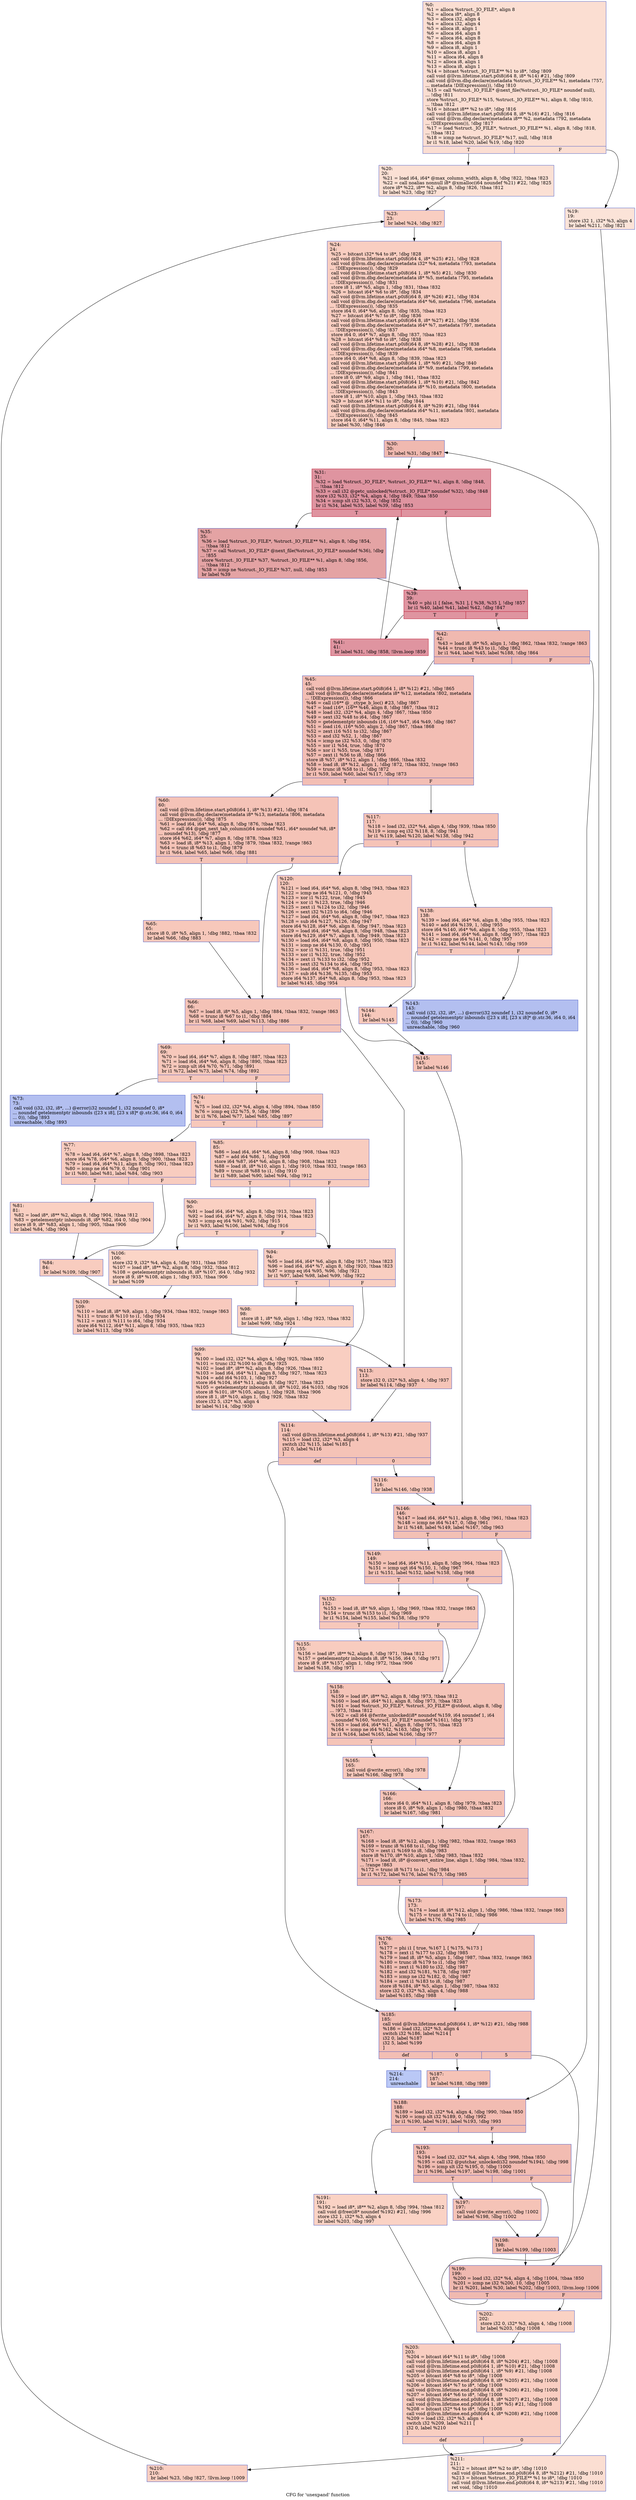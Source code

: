 digraph "CFG for 'unexpand' function" {
	label="CFG for 'unexpand' function";

	Node0x795ed0 [shape=record,color="#3d50c3ff", style=filled, fillcolor="#f7b59970",label="{%0:\l  %1 = alloca %struct._IO_FILE*, align 8\l  %2 = alloca i8*, align 8\l  %3 = alloca i32, align 4\l  %4 = alloca i32, align 4\l  %5 = alloca i8, align 1\l  %6 = alloca i64, align 8\l  %7 = alloca i64, align 8\l  %8 = alloca i64, align 8\l  %9 = alloca i8, align 1\l  %10 = alloca i8, align 1\l  %11 = alloca i64, align 8\l  %12 = alloca i8, align 1\l  %13 = alloca i8, align 1\l  %14 = bitcast %struct._IO_FILE** %1 to i8*, !dbg !809\l  call void @llvm.lifetime.start.p0i8(i64 8, i8* %14) #21, !dbg !809\l  call void @llvm.dbg.declare(metadata %struct._IO_FILE** %1, metadata !757,\l... metadata !DIExpression()), !dbg !810\l  %15 = call %struct._IO_FILE* @next_file(%struct._IO_FILE* noundef null),\l... !dbg !811\l  store %struct._IO_FILE* %15, %struct._IO_FILE** %1, align 8, !dbg !810,\l... !tbaa !812\l  %16 = bitcast i8** %2 to i8*, !dbg !816\l  call void @llvm.lifetime.start.p0i8(i64 8, i8* %16) #21, !dbg !816\l  call void @llvm.dbg.declare(metadata i8** %2, metadata !792, metadata\l... !DIExpression()), !dbg !817\l  %17 = load %struct._IO_FILE*, %struct._IO_FILE** %1, align 8, !dbg !818,\l... !tbaa !812\l  %18 = icmp ne %struct._IO_FILE* %17, null, !dbg !818\l  br i1 %18, label %20, label %19, !dbg !820\l|{<s0>T|<s1>F}}"];
	Node0x795ed0:s0 -> Node0x796260;
	Node0x795ed0:s1 -> Node0x796210;
	Node0x796210 [shape=record,color="#3d50c3ff", style=filled, fillcolor="#f6bfa670",label="{%19:\l19:                                               \l  store i32 1, i32* %3, align 4\l  br label %211, !dbg !821\l}"];
	Node0x796210 -> Node0x7973e0;
	Node0x796260 [shape=record,color="#3d50c3ff", style=filled, fillcolor="#f7b99e70",label="{%20:\l20:                                               \l  %21 = load i64, i64* @max_column_width, align 8, !dbg !822, !tbaa !823\l  %22 = call noalias nonnull i8* @xmalloc(i64 noundef %21) #22, !dbg !825\l  store i8* %22, i8** %2, align 8, !dbg !826, !tbaa !812\l  br label %23, !dbg !827\l}"];
	Node0x796260 -> Node0x7962b0;
	Node0x7962b0 [shape=record,color="#3d50c3ff", style=filled, fillcolor="#f2907270",label="{%23:\l23:                                               \l  br label %24, !dbg !827\l}"];
	Node0x7962b0 -> Node0x796300;
	Node0x796300 [shape=record,color="#3d50c3ff", style=filled, fillcolor="#f2907270",label="{%24:\l24:                                               \l  %25 = bitcast i32* %4 to i8*, !dbg !828\l  call void @llvm.lifetime.start.p0i8(i64 4, i8* %25) #21, !dbg !828\l  call void @llvm.dbg.declare(metadata i32* %4, metadata !793, metadata\l... !DIExpression()), !dbg !829\l  call void @llvm.lifetime.start.p0i8(i64 1, i8* %5) #21, !dbg !830\l  call void @llvm.dbg.declare(metadata i8* %5, metadata !795, metadata\l... !DIExpression()), !dbg !831\l  store i8 1, i8* %5, align 1, !dbg !831, !tbaa !832\l  %26 = bitcast i64* %6 to i8*, !dbg !834\l  call void @llvm.lifetime.start.p0i8(i64 8, i8* %26) #21, !dbg !834\l  call void @llvm.dbg.declare(metadata i64* %6, metadata !796, metadata\l... !DIExpression()), !dbg !835\l  store i64 0, i64* %6, align 8, !dbg !835, !tbaa !823\l  %27 = bitcast i64* %7 to i8*, !dbg !836\l  call void @llvm.lifetime.start.p0i8(i64 8, i8* %27) #21, !dbg !836\l  call void @llvm.dbg.declare(metadata i64* %7, metadata !797, metadata\l... !DIExpression()), !dbg !837\l  store i64 0, i64* %7, align 8, !dbg !837, !tbaa !823\l  %28 = bitcast i64* %8 to i8*, !dbg !838\l  call void @llvm.lifetime.start.p0i8(i64 8, i8* %28) #21, !dbg !838\l  call void @llvm.dbg.declare(metadata i64* %8, metadata !798, metadata\l... !DIExpression()), !dbg !839\l  store i64 0, i64* %8, align 8, !dbg !839, !tbaa !823\l  call void @llvm.lifetime.start.p0i8(i64 1, i8* %9) #21, !dbg !840\l  call void @llvm.dbg.declare(metadata i8* %9, metadata !799, metadata\l... !DIExpression()), !dbg !841\l  store i8 0, i8* %9, align 1, !dbg !841, !tbaa !832\l  call void @llvm.lifetime.start.p0i8(i64 1, i8* %10) #21, !dbg !842\l  call void @llvm.dbg.declare(metadata i8* %10, metadata !800, metadata\l... !DIExpression()), !dbg !843\l  store i8 1, i8* %10, align 1, !dbg !843, !tbaa !832\l  %29 = bitcast i64* %11 to i8*, !dbg !844\l  call void @llvm.lifetime.start.p0i8(i64 8, i8* %29) #21, !dbg !844\l  call void @llvm.dbg.declare(metadata i64* %11, metadata !801, metadata\l... !DIExpression()), !dbg !845\l  store i64 0, i64* %11, align 8, !dbg !845, !tbaa !823\l  br label %30, !dbg !846\l}"];
	Node0x796300 -> Node0x796350;
	Node0x796350 [shape=record,color="#3d50c3ff", style=filled, fillcolor="#de614d70",label="{%30:\l30:                                               \l  br label %31, !dbg !847\l}"];
	Node0x796350 -> Node0x7963a0;
	Node0x7963a0 [shape=record,color="#b70d28ff", style=filled, fillcolor="#b70d2870",label="{%31:\l31:                                               \l  %32 = load %struct._IO_FILE*, %struct._IO_FILE** %1, align 8, !dbg !848,\l... !tbaa !812\l  %33 = call i32 @getc_unlocked(%struct._IO_FILE* noundef %32), !dbg !848\l  store i32 %33, i32* %4, align 4, !dbg !849, !tbaa !850\l  %34 = icmp slt i32 %33, 0, !dbg !852\l  br i1 %34, label %35, label %39, !dbg !853\l|{<s0>T|<s1>F}}"];
	Node0x7963a0:s0 -> Node0x7963f0;
	Node0x7963a0:s1 -> Node0x796440;
	Node0x7963f0 [shape=record,color="#3d50c3ff", style=filled, fillcolor="#c32e3170",label="{%35:\l35:                                               \l  %36 = load %struct._IO_FILE*, %struct._IO_FILE** %1, align 8, !dbg !854,\l... !tbaa !812\l  %37 = call %struct._IO_FILE* @next_file(%struct._IO_FILE* noundef %36), !dbg\l... !855\l  store %struct._IO_FILE* %37, %struct._IO_FILE** %1, align 8, !dbg !856,\l... !tbaa !812\l  %38 = icmp ne %struct._IO_FILE* %37, null, !dbg !853\l  br label %39\l}"];
	Node0x7963f0 -> Node0x796440;
	Node0x796440 [shape=record,color="#b70d28ff", style=filled, fillcolor="#b70d2870",label="{%39:\l39:                                               \l  %40 = phi i1 [ false, %31 ], [ %38, %35 ], !dbg !857\l  br i1 %40, label %41, label %42, !dbg !847\l|{<s0>T|<s1>F}}"];
	Node0x796440:s0 -> Node0x796490;
	Node0x796440:s1 -> Node0x7964e0;
	Node0x796490 [shape=record,color="#b70d28ff", style=filled, fillcolor="#b70d2870",label="{%41:\l41:                                               \l  br label %31, !dbg !858, !llvm.loop !859\l}"];
	Node0x796490 -> Node0x7963a0;
	Node0x7964e0 [shape=record,color="#3d50c3ff", style=filled, fillcolor="#de614d70",label="{%42:\l42:                                               \l  %43 = load i8, i8* %5, align 1, !dbg !862, !tbaa !832, !range !863\l  %44 = trunc i8 %43 to i1, !dbg !862\l  br i1 %44, label %45, label %188, !dbg !864\l|{<s0>T|<s1>F}}"];
	Node0x7964e0:s0 -> Node0x796530;
	Node0x7964e0:s1 -> Node0x797110;
	Node0x796530 [shape=record,color="#3d50c3ff", style=filled, fillcolor="#e36c5570",label="{%45:\l45:                                               \l  call void @llvm.lifetime.start.p0i8(i64 1, i8* %12) #21, !dbg !865\l  call void @llvm.dbg.declare(metadata i8* %12, metadata !802, metadata\l... !DIExpression()), !dbg !866\l  %46 = call i16** @__ctype_b_loc() #23, !dbg !867\l  %47 = load i16*, i16** %46, align 8, !dbg !867, !tbaa !812\l  %48 = load i32, i32* %4, align 4, !dbg !867, !tbaa !850\l  %49 = sext i32 %48 to i64, !dbg !867\l  %50 = getelementptr inbounds i16, i16* %47, i64 %49, !dbg !867\l  %51 = load i16, i16* %50, align 2, !dbg !867, !tbaa !868\l  %52 = zext i16 %51 to i32, !dbg !867\l  %53 = and i32 %52, 1, !dbg !867\l  %54 = icmp ne i32 %53, 0, !dbg !870\l  %55 = xor i1 %54, true, !dbg !870\l  %56 = xor i1 %55, true, !dbg !871\l  %57 = zext i1 %56 to i8, !dbg !866\l  store i8 %57, i8* %12, align 1, !dbg !866, !tbaa !832\l  %58 = load i8, i8* %12, align 1, !dbg !872, !tbaa !832, !range !863\l  %59 = trunc i8 %58 to i1, !dbg !872\l  br i1 %59, label %60, label %117, !dbg !873\l|{<s0>T|<s1>F}}"];
	Node0x796530:s0 -> Node0x796580;
	Node0x796530:s1 -> Node0x796b70;
	Node0x796580 [shape=record,color="#3d50c3ff", style=filled, fillcolor="#e8765c70",label="{%60:\l60:                                               \l  call void @llvm.lifetime.start.p0i8(i64 1, i8* %13) #21, !dbg !874\l  call void @llvm.dbg.declare(metadata i8* %13, metadata !806, metadata\l... !DIExpression()), !dbg !875\l  %61 = load i64, i64* %6, align 8, !dbg !876, !tbaa !823\l  %62 = call i64 @get_next_tab_column(i64 noundef %61, i64* noundef %8, i8*\l... noundef %13), !dbg !877\l  store i64 %62, i64* %7, align 8, !dbg !878, !tbaa !823\l  %63 = load i8, i8* %13, align 1, !dbg !879, !tbaa !832, !range !863\l  %64 = trunc i8 %63 to i1, !dbg !879\l  br i1 %64, label %65, label %66, !dbg !881\l|{<s0>T|<s1>F}}"];
	Node0x796580:s0 -> Node0x7965d0;
	Node0x796580:s1 -> Node0x796620;
	Node0x7965d0 [shape=record,color="#3d50c3ff", style=filled, fillcolor="#ed836670",label="{%65:\l65:                                               \l  store i8 0, i8* %5, align 1, !dbg !882, !tbaa !832\l  br label %66, !dbg !883\l}"];
	Node0x7965d0 -> Node0x796620;
	Node0x796620 [shape=record,color="#3d50c3ff", style=filled, fillcolor="#e8765c70",label="{%66:\l66:                                               \l  %67 = load i8, i8* %5, align 1, !dbg !884, !tbaa !832, !range !863\l  %68 = trunc i8 %67 to i1, !dbg !884\l  br i1 %68, label %69, label %113, !dbg !886\l|{<s0>T|<s1>F}}"];
	Node0x796620:s0 -> Node0x796670;
	Node0x796620:s1 -> Node0x796a80;
	Node0x796670 [shape=record,color="#3d50c3ff", style=filled, fillcolor="#ed836670",label="{%69:\l69:                                               \l  %70 = load i64, i64* %7, align 8, !dbg !887, !tbaa !823\l  %71 = load i64, i64* %6, align 8, !dbg !890, !tbaa !823\l  %72 = icmp ult i64 %70, %71, !dbg !891\l  br i1 %72, label %73, label %74, !dbg !892\l|{<s0>T|<s1>F}}"];
	Node0x796670:s0 -> Node0x7966c0;
	Node0x796670:s1 -> Node0x796710;
	Node0x7966c0 [shape=record,color="#3d50c3ff", style=filled, fillcolor="#536edd70",label="{%73:\l73:                                               \l  call void (i32, i32, i8*, ...) @error(i32 noundef 1, i32 noundef 0, i8*\l... noundef getelementptr inbounds ([23 x i8], [23 x i8]* @.str.36, i64 0, i64\l... 0)), !dbg !893\l  unreachable, !dbg !893\l}"];
	Node0x796710 [shape=record,color="#3d50c3ff", style=filled, fillcolor="#ed836670",label="{%74:\l74:                                               \l  %75 = load i32, i32* %4, align 4, !dbg !894, !tbaa !850\l  %76 = icmp eq i32 %75, 9, !dbg !896\l  br i1 %76, label %77, label %85, !dbg !897\l|{<s0>T|<s1>F}}"];
	Node0x796710:s0 -> Node0x796760;
	Node0x796710:s1 -> Node0x796850;
	Node0x796760 [shape=record,color="#3d50c3ff", style=filled, fillcolor="#f08b6e70",label="{%77:\l77:                                               \l  %78 = load i64, i64* %7, align 8, !dbg !898, !tbaa !823\l  store i64 %78, i64* %6, align 8, !dbg !900, !tbaa !823\l  %79 = load i64, i64* %11, align 8, !dbg !901, !tbaa !823\l  %80 = icmp ne i64 %79, 0, !dbg !901\l  br i1 %80, label %81, label %84, !dbg !903\l|{<s0>T|<s1>F}}"];
	Node0x796760:s0 -> Node0x7967b0;
	Node0x796760:s1 -> Node0x796800;
	Node0x7967b0 [shape=record,color="#3d50c3ff", style=filled, fillcolor="#f3947570",label="{%81:\l81:                                               \l  %82 = load i8*, i8** %2, align 8, !dbg !904, !tbaa !812\l  %83 = getelementptr inbounds i8, i8* %82, i64 0, !dbg !904\l  store i8 9, i8* %83, align 1, !dbg !905, !tbaa !906\l  br label %84, !dbg !904\l}"];
	Node0x7967b0 -> Node0x796800;
	Node0x796800 [shape=record,color="#3d50c3ff", style=filled, fillcolor="#f08b6e70",label="{%84:\l84:                                               \l  br label %109, !dbg !907\l}"];
	Node0x796800 -> Node0x796a30;
	Node0x796850 [shape=record,color="#3d50c3ff", style=filled, fillcolor="#f08b6e70",label="{%85:\l85:                                               \l  %86 = load i64, i64* %6, align 8, !dbg !908, !tbaa !823\l  %87 = add i64 %86, 1, !dbg !908\l  store i64 %87, i64* %6, align 8, !dbg !908, !tbaa !823\l  %88 = load i8, i8* %10, align 1, !dbg !910, !tbaa !832, !range !863\l  %89 = trunc i8 %88 to i1, !dbg !910\l  br i1 %89, label %90, label %94, !dbg !912\l|{<s0>T|<s1>F}}"];
	Node0x796850:s0 -> Node0x7968a0;
	Node0x796850:s1 -> Node0x7968f0;
	Node0x7968a0 [shape=record,color="#3d50c3ff", style=filled, fillcolor="#f3947570",label="{%90:\l90:                                               \l  %91 = load i64, i64* %6, align 8, !dbg !913, !tbaa !823\l  %92 = load i64, i64* %7, align 8, !dbg !914, !tbaa !823\l  %93 = icmp eq i64 %91, %92, !dbg !915\l  br i1 %93, label %106, label %94, !dbg !916\l|{<s0>T|<s1>F}}"];
	Node0x7968a0:s0 -> Node0x7969e0;
	Node0x7968a0:s1 -> Node0x7968f0;
	Node0x7968f0 [shape=record,color="#3d50c3ff", style=filled, fillcolor="#f2907270",label="{%94:\l94:                                               \l  %95 = load i64, i64* %6, align 8, !dbg !917, !tbaa !823\l  %96 = load i64, i64* %7, align 8, !dbg !920, !tbaa !823\l  %97 = icmp eq i64 %95, %96, !dbg !921\l  br i1 %97, label %98, label %99, !dbg !922\l|{<s0>T|<s1>F}}"];
	Node0x7968f0:s0 -> Node0x796940;
	Node0x7968f0:s1 -> Node0x796990;
	Node0x796940 [shape=record,color="#3d50c3ff", style=filled, fillcolor="#f4987a70",label="{%98:\l98:                                               \l  store i8 1, i8* %9, align 1, !dbg !923, !tbaa !832\l  br label %99, !dbg !924\l}"];
	Node0x796940 -> Node0x796990;
	Node0x796990 [shape=record,color="#3d50c3ff", style=filled, fillcolor="#f2907270",label="{%99:\l99:                                               \l  %100 = load i32, i32* %4, align 4, !dbg !925, !tbaa !850\l  %101 = trunc i32 %100 to i8, !dbg !925\l  %102 = load i8*, i8** %2, align 8, !dbg !926, !tbaa !812\l  %103 = load i64, i64* %11, align 8, !dbg !927, !tbaa !823\l  %104 = add i64 %103, 1, !dbg !927\l  store i64 %104, i64* %11, align 8, !dbg !927, !tbaa !823\l  %105 = getelementptr inbounds i8, i8* %102, i64 %103, !dbg !926\l  store i8 %101, i8* %105, align 1, !dbg !928, !tbaa !906\l  store i8 1, i8* %10, align 1, !dbg !929, !tbaa !832\l  store i32 5, i32* %3, align 4\l  br label %114, !dbg !930\l}"];
	Node0x796990 -> Node0x796ad0;
	Node0x7969e0 [shape=record,color="#3d50c3ff", style=filled, fillcolor="#f5a08170",label="{%106:\l106:                                              \l  store i32 9, i32* %4, align 4, !dbg !931, !tbaa !850\l  %107 = load i8*, i8** %2, align 8, !dbg !932, !tbaa !812\l  %108 = getelementptr inbounds i8, i8* %107, i64 0, !dbg !932\l  store i8 9, i8* %108, align 1, !dbg !933, !tbaa !906\l  br label %109\l}"];
	Node0x7969e0 -> Node0x796a30;
	Node0x796a30 [shape=record,color="#3d50c3ff", style=filled, fillcolor="#ef886b70",label="{%109:\l109:                                              \l  %110 = load i8, i8* %9, align 1, !dbg !934, !tbaa !832, !range !863\l  %111 = trunc i8 %110 to i1, !dbg !934\l  %112 = zext i1 %111 to i64, !dbg !934\l  store i64 %112, i64* %11, align 8, !dbg !935, !tbaa !823\l  br label %113, !dbg !936\l}"];
	Node0x796a30 -> Node0x796a80;
	Node0x796a80 [shape=record,color="#3d50c3ff", style=filled, fillcolor="#e97a5f70",label="{%113:\l113:                                              \l  store i32 0, i32* %3, align 4, !dbg !937\l  br label %114, !dbg !937\l}"];
	Node0x796a80 -> Node0x796ad0;
	Node0x796ad0 [shape=record,color="#3d50c3ff", style=filled, fillcolor="#e8765c70",label="{%114:\l114:                                              \l  call void @llvm.lifetime.end.p0i8(i64 1, i8* %13) #21, !dbg !937\l  %115 = load i32, i32* %3, align 4\l  switch i32 %115, label %185 [\l    i32 0, label %116\l  ]\l|{<s0>def|<s1>0}}"];
	Node0x796ad0:s0 -> Node0x797070;
	Node0x796ad0:s1 -> Node0x796b20;
	Node0x796b20 [shape=record,color="#3d50c3ff", style=filled, fillcolor="#ed836670",label="{%116:\l116:                                              \l  br label %146, !dbg !938\l}"];
	Node0x796b20 -> Node0x796d50;
	Node0x796b70 [shape=record,color="#3d50c3ff", style=filled, fillcolor="#e8765c70",label="{%117:\l117:                                              \l  %118 = load i32, i32* %4, align 4, !dbg !939, !tbaa !850\l  %119 = icmp eq i32 %118, 8, !dbg !941\l  br i1 %119, label %120, label %138, !dbg !942\l|{<s0>T|<s1>F}}"];
	Node0x796b70:s0 -> Node0x796bc0;
	Node0x796b70:s1 -> Node0x796c10;
	Node0x796bc0 [shape=record,color="#3d50c3ff", style=filled, fillcolor="#ed836670",label="{%120:\l120:                                              \l  %121 = load i64, i64* %6, align 8, !dbg !943, !tbaa !823\l  %122 = icmp ne i64 %121, 0, !dbg !945\l  %123 = xor i1 %122, true, !dbg !945\l  %124 = xor i1 %123, true, !dbg !946\l  %125 = zext i1 %124 to i32, !dbg !946\l  %126 = sext i32 %125 to i64, !dbg !946\l  %127 = load i64, i64* %6, align 8, !dbg !947, !tbaa !823\l  %128 = sub i64 %127, %126, !dbg !947\l  store i64 %128, i64* %6, align 8, !dbg !947, !tbaa !823\l  %129 = load i64, i64* %6, align 8, !dbg !948, !tbaa !823\l  store i64 %129, i64* %7, align 8, !dbg !949, !tbaa !823\l  %130 = load i64, i64* %8, align 8, !dbg !950, !tbaa !823\l  %131 = icmp ne i64 %130, 0, !dbg !951\l  %132 = xor i1 %131, true, !dbg !951\l  %133 = xor i1 %132, true, !dbg !952\l  %134 = zext i1 %133 to i32, !dbg !952\l  %135 = sext i32 %134 to i64, !dbg !952\l  %136 = load i64, i64* %8, align 8, !dbg !953, !tbaa !823\l  %137 = sub i64 %136, %135, !dbg !953\l  store i64 %137, i64* %8, align 8, !dbg !953, !tbaa !823\l  br label %145, !dbg !954\l}"];
	Node0x796bc0 -> Node0x796d00;
	Node0x796c10 [shape=record,color="#3d50c3ff", style=filled, fillcolor="#ed836670",label="{%138:\l138:                                              \l  %139 = load i64, i64* %6, align 8, !dbg !955, !tbaa !823\l  %140 = add i64 %139, 1, !dbg !955\l  store i64 %140, i64* %6, align 8, !dbg !955, !tbaa !823\l  %141 = load i64, i64* %6, align 8, !dbg !957, !tbaa !823\l  %142 = icmp ne i64 %141, 0, !dbg !957\l  br i1 %142, label %144, label %143, !dbg !959\l|{<s0>T|<s1>F}}"];
	Node0x796c10:s0 -> Node0x796cb0;
	Node0x796c10:s1 -> Node0x796c60;
	Node0x796c60 [shape=record,color="#3d50c3ff", style=filled, fillcolor="#536edd70",label="{%143:\l143:                                              \l  call void (i32, i32, i8*, ...) @error(i32 noundef 1, i32 noundef 0, i8*\l... noundef getelementptr inbounds ([23 x i8], [23 x i8]* @.str.36, i64 0, i64\l... 0)), !dbg !960\l  unreachable, !dbg !960\l}"];
	Node0x796cb0 [shape=record,color="#3d50c3ff", style=filled, fillcolor="#ed836670",label="{%144:\l144:                                              \l  br label %145\l}"];
	Node0x796cb0 -> Node0x796d00;
	Node0x796d00 [shape=record,color="#3d50c3ff", style=filled, fillcolor="#e8765c70",label="{%145:\l145:                                              \l  br label %146\l}"];
	Node0x796d00 -> Node0x796d50;
	Node0x796d50 [shape=record,color="#3d50c3ff", style=filled, fillcolor="#e5705870",label="{%146:\l146:                                              \l  %147 = load i64, i64* %11, align 8, !dbg !961, !tbaa !823\l  %148 = icmp ne i64 %147, 0, !dbg !961\l  br i1 %148, label %149, label %167, !dbg !963\l|{<s0>T|<s1>F}}"];
	Node0x796d50:s0 -> Node0x796da0;
	Node0x796d50:s1 -> Node0x796f80;
	Node0x796da0 [shape=record,color="#3d50c3ff", style=filled, fillcolor="#e97a5f70",label="{%149:\l149:                                              \l  %150 = load i64, i64* %11, align 8, !dbg !964, !tbaa !823\l  %151 = icmp ugt i64 %150, 1, !dbg !967\l  br i1 %151, label %152, label %158, !dbg !968\l|{<s0>T|<s1>F}}"];
	Node0x796da0:s0 -> Node0x796df0;
	Node0x796da0:s1 -> Node0x796e90;
	Node0x796df0 [shape=record,color="#3d50c3ff", style=filled, fillcolor="#ed836670",label="{%152:\l152:                                              \l  %153 = load i8, i8* %9, align 1, !dbg !969, !tbaa !832, !range !863\l  %154 = trunc i8 %153 to i1, !dbg !969\l  br i1 %154, label %155, label %158, !dbg !970\l|{<s0>T|<s1>F}}"];
	Node0x796df0:s0 -> Node0x796e40;
	Node0x796df0:s1 -> Node0x796e90;
	Node0x796e40 [shape=record,color="#3d50c3ff", style=filled, fillcolor="#f08b6e70",label="{%155:\l155:                                              \l  %156 = load i8*, i8** %2, align 8, !dbg !971, !tbaa !812\l  %157 = getelementptr inbounds i8, i8* %156, i64 0, !dbg !971\l  store i8 9, i8* %157, align 1, !dbg !972, !tbaa !906\l  br label %158, !dbg !971\l}"];
	Node0x796e40 -> Node0x796e90;
	Node0x796e90 [shape=record,color="#3d50c3ff", style=filled, fillcolor="#e97a5f70",label="{%158:\l158:                                              \l  %159 = load i8*, i8** %2, align 8, !dbg !973, !tbaa !812\l  %160 = load i64, i64* %11, align 8, !dbg !973, !tbaa !823\l  %161 = load %struct._IO_FILE*, %struct._IO_FILE** @stdout, align 8, !dbg\l... !973, !tbaa !812\l  %162 = call i64 @fwrite_unlocked(i8* noundef %159, i64 noundef 1, i64\l... noundef %160, %struct._IO_FILE* noundef %161), !dbg !973\l  %163 = load i64, i64* %11, align 8, !dbg !975, !tbaa !823\l  %164 = icmp ne i64 %162, %163, !dbg !976\l  br i1 %164, label %165, label %166, !dbg !977\l|{<s0>T|<s1>F}}"];
	Node0x796e90:s0 -> Node0x796ee0;
	Node0x796e90:s1 -> Node0x796f30;
	Node0x796ee0 [shape=record,color="#3d50c3ff", style=filled, fillcolor="#ed836670",label="{%165:\l165:                                              \l  call void @write_error(), !dbg !978\l  br label %166, !dbg !978\l}"];
	Node0x796ee0 -> Node0x796f30;
	Node0x796f30 [shape=record,color="#3d50c3ff", style=filled, fillcolor="#e97a5f70",label="{%166:\l166:                                              \l  store i64 0, i64* %11, align 8, !dbg !979, !tbaa !823\l  store i8 0, i8* %9, align 1, !dbg !980, !tbaa !832\l  br label %167, !dbg !981\l}"];
	Node0x796f30 -> Node0x796f80;
	Node0x796f80 [shape=record,color="#3d50c3ff", style=filled, fillcolor="#e5705870",label="{%167:\l167:                                              \l  %168 = load i8, i8* %12, align 1, !dbg !982, !tbaa !832, !range !863\l  %169 = trunc i8 %168 to i1, !dbg !982\l  %170 = zext i1 %169 to i8, !dbg !983\l  store i8 %170, i8* %10, align 1, !dbg !983, !tbaa !832\l  %171 = load i8, i8* @convert_entire_line, align 1, !dbg !984, !tbaa !832,\l... !range !863\l  %172 = trunc i8 %171 to i1, !dbg !984\l  br i1 %172, label %176, label %173, !dbg !985\l|{<s0>T|<s1>F}}"];
	Node0x796f80:s0 -> Node0x797020;
	Node0x796f80:s1 -> Node0x796fd0;
	Node0x796fd0 [shape=record,color="#3d50c3ff", style=filled, fillcolor="#e97a5f70",label="{%173:\l173:                                              \l  %174 = load i8, i8* %12, align 1, !dbg !986, !tbaa !832, !range !863\l  %175 = trunc i8 %174 to i1, !dbg !986\l  br label %176, !dbg !985\l}"];
	Node0x796fd0 -> Node0x797020;
	Node0x797020 [shape=record,color="#3d50c3ff", style=filled, fillcolor="#e5705870",label="{%176:\l176:                                              \l  %177 = phi i1 [ true, %167 ], [ %175, %173 ]\l  %178 = zext i1 %177 to i32, !dbg !985\l  %179 = load i8, i8* %5, align 1, !dbg !987, !tbaa !832, !range !863\l  %180 = trunc i8 %179 to i1, !dbg !987\l  %181 = zext i1 %180 to i32, !dbg !987\l  %182 = and i32 %181, %178, !dbg !987\l  %183 = icmp ne i32 %182, 0, !dbg !987\l  %184 = zext i1 %183 to i8, !dbg !987\l  store i8 %184, i8* %5, align 1, !dbg !987, !tbaa !832\l  store i32 0, i32* %3, align 4, !dbg !988\l  br label %185, !dbg !988\l}"];
	Node0x797020 -> Node0x797070;
	Node0x797070 [shape=record,color="#3d50c3ff", style=filled, fillcolor="#e36c5570",label="{%185:\l185:                                              \l  call void @llvm.lifetime.end.p0i8(i64 1, i8* %12) #21, !dbg !988\l  %186 = load i32, i32* %3, align 4\l  switch i32 %186, label %214 [\l    i32 0, label %187\l    i32 5, label %199\l  ]\l|{<s0>def|<s1>0|<s2>5}}"];
	Node0x797070:s0 -> Node0x797430;
	Node0x797070:s1 -> Node0x7970c0;
	Node0x797070:s2 -> Node0x7972a0;
	Node0x7970c0 [shape=record,color="#3d50c3ff", style=filled, fillcolor="#e8765c70",label="{%187:\l187:                                              \l  br label %188, !dbg !989\l}"];
	Node0x7970c0 -> Node0x797110;
	Node0x797110 [shape=record,color="#3d50c3ff", style=filled, fillcolor="#e1675170",label="{%188:\l188:                                              \l  %189 = load i32, i32* %4, align 4, !dbg !990, !tbaa !850\l  %190 = icmp slt i32 %189, 0, !dbg !992\l  br i1 %190, label %191, label %193, !dbg !993\l|{<s0>T|<s1>F}}"];
	Node0x797110:s0 -> Node0x797160;
	Node0x797110:s1 -> Node0x7971b0;
	Node0x797160 [shape=record,color="#3d50c3ff", style=filled, fillcolor="#f4987a70",label="{%191:\l191:                                              \l  %192 = load i8*, i8** %2, align 8, !dbg !994, !tbaa !812\l  call void @free(i8* noundef %192) #21, !dbg !996\l  store i32 1, i32* %3, align 4\l  br label %203, !dbg !997\l}"];
	Node0x797160 -> Node0x797340;
	Node0x7971b0 [shape=record,color="#3d50c3ff", style=filled, fillcolor="#e1675170",label="{%193:\l193:                                              \l  %194 = load i32, i32* %4, align 4, !dbg !998, !tbaa !850\l  %195 = call i32 @putchar_unlocked(i32 noundef %194), !dbg !998\l  %196 = icmp slt i32 %195, 0, !dbg !1000\l  br i1 %196, label %197, label %198, !dbg !1001\l|{<s0>T|<s1>F}}"];
	Node0x7971b0:s0 -> Node0x797200;
	Node0x7971b0:s1 -> Node0x797250;
	Node0x797200 [shape=record,color="#3d50c3ff", style=filled, fillcolor="#e8765c70",label="{%197:\l197:                                              \l  call void @write_error(), !dbg !1002\l  br label %198, !dbg !1002\l}"];
	Node0x797200 -> Node0x797250;
	Node0x797250 [shape=record,color="#3d50c3ff", style=filled, fillcolor="#e1675170",label="{%198:\l198:                                              \l  br label %199, !dbg !1003\l}"];
	Node0x797250 -> Node0x7972a0;
	Node0x7972a0 [shape=record,color="#3d50c3ff", style=filled, fillcolor="#de614d70",label="{%199:\l199:                                              \l  %200 = load i32, i32* %4, align 4, !dbg !1004, !tbaa !850\l  %201 = icmp ne i32 %200, 10, !dbg !1005\l  br i1 %201, label %30, label %202, !dbg !1003, !llvm.loop !1006\l|{<s0>T|<s1>F}}"];
	Node0x7972a0:s0 -> Node0x796350;
	Node0x7972a0:s1 -> Node0x7972f0;
	Node0x7972f0 [shape=record,color="#3d50c3ff", style=filled, fillcolor="#f4987a70",label="{%202:\l202:                                              \l  store i32 0, i32* %3, align 4, !dbg !1008\l  br label %203, !dbg !1008\l}"];
	Node0x7972f0 -> Node0x797340;
	Node0x797340 [shape=record,color="#3d50c3ff", style=filled, fillcolor="#f2907270",label="{%203:\l203:                                              \l  %204 = bitcast i64* %11 to i8*, !dbg !1008\l  call void @llvm.lifetime.end.p0i8(i64 8, i8* %204) #21, !dbg !1008\l  call void @llvm.lifetime.end.p0i8(i64 1, i8* %10) #21, !dbg !1008\l  call void @llvm.lifetime.end.p0i8(i64 1, i8* %9) #21, !dbg !1008\l  %205 = bitcast i64* %8 to i8*, !dbg !1008\l  call void @llvm.lifetime.end.p0i8(i64 8, i8* %205) #21, !dbg !1008\l  %206 = bitcast i64* %7 to i8*, !dbg !1008\l  call void @llvm.lifetime.end.p0i8(i64 8, i8* %206) #21, !dbg !1008\l  %207 = bitcast i64* %6 to i8*, !dbg !1008\l  call void @llvm.lifetime.end.p0i8(i64 8, i8* %207) #21, !dbg !1008\l  call void @llvm.lifetime.end.p0i8(i64 1, i8* %5) #21, !dbg !1008\l  %208 = bitcast i32* %4 to i8*, !dbg !1008\l  call void @llvm.lifetime.end.p0i8(i64 4, i8* %208) #21, !dbg !1008\l  %209 = load i32, i32* %3, align 4\l  switch i32 %209, label %211 [\l    i32 0, label %210\l  ]\l|{<s0>def|<s1>0}}"];
	Node0x797340:s0 -> Node0x7973e0;
	Node0x797340:s1 -> Node0x797390;
	Node0x797390 [shape=record,color="#3d50c3ff", style=filled, fillcolor="#f2907270",label="{%210:\l210:                                              \l  br label %23, !dbg !827, !llvm.loop !1009\l}"];
	Node0x797390 -> Node0x7962b0;
	Node0x7973e0 [shape=record,color="#3d50c3ff", style=filled, fillcolor="#f7b59970",label="{%211:\l211:                                              \l  %212 = bitcast i8** %2 to i8*, !dbg !1010\l  call void @llvm.lifetime.end.p0i8(i64 8, i8* %212) #21, !dbg !1010\l  %213 = bitcast %struct._IO_FILE** %1 to i8*, !dbg !1010\l  call void @llvm.lifetime.end.p0i8(i64 8, i8* %213) #21, !dbg !1010\l  ret void, !dbg !1010\l}"];
	Node0x797430 [shape=record,color="#3d50c3ff", style=filled, fillcolor="#6282ea70",label="{%214:\l214:                                              \l  unreachable\l}"];
}
